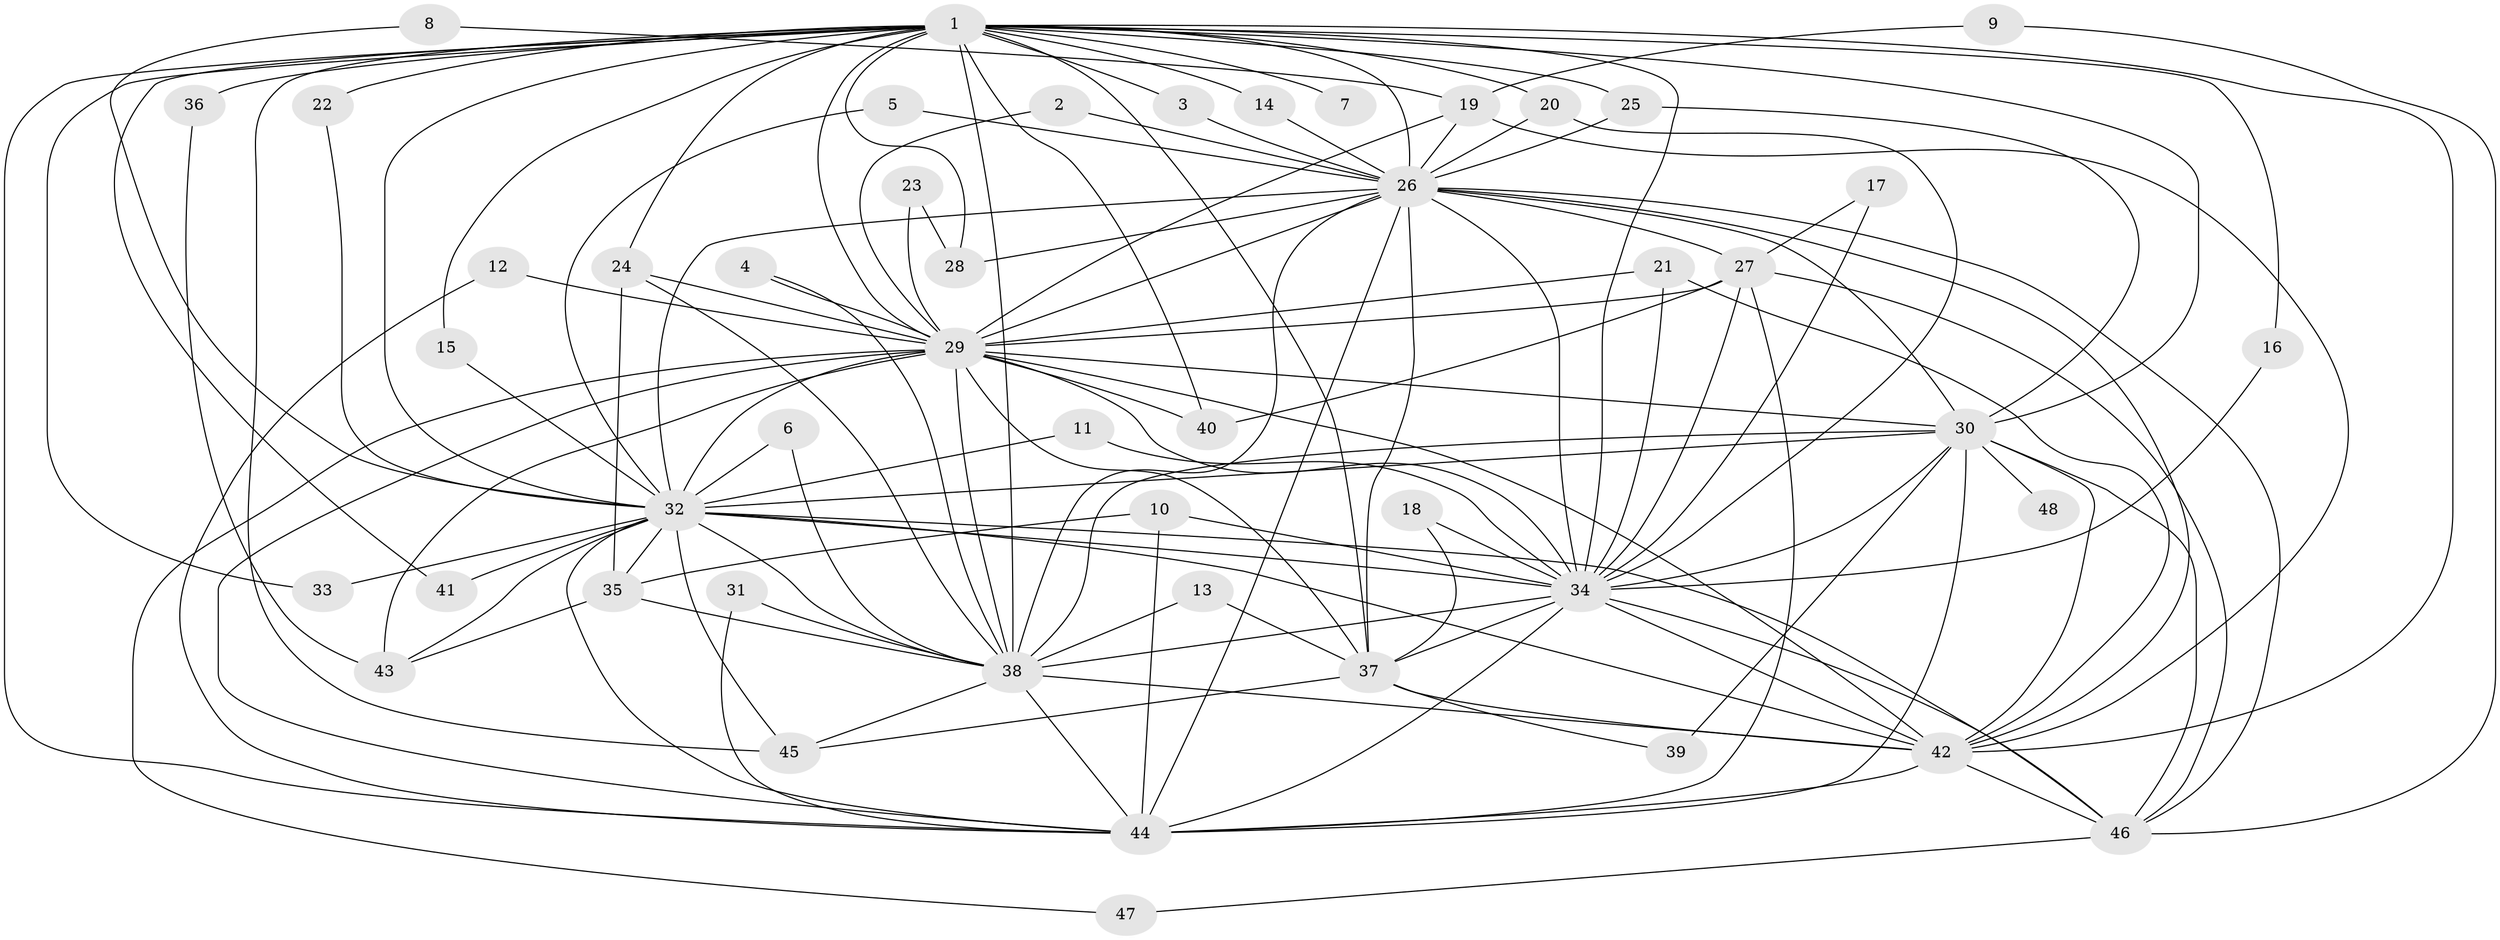// original degree distribution, {11: 0.010416666666666666, 29: 0.010416666666666666, 23: 0.010416666666666666, 27: 0.010416666666666666, 26: 0.010416666666666666, 21: 0.010416666666666666, 16: 0.020833333333333332, 20: 0.010416666666666666, 15: 0.010416666666666666, 6: 0.03125, 4: 0.03125, 2: 0.5416666666666666, 3: 0.22916666666666666, 5: 0.0625}
// Generated by graph-tools (version 1.1) at 2025/25/03/09/25 03:25:40]
// undirected, 48 vertices, 132 edges
graph export_dot {
graph [start="1"]
  node [color=gray90,style=filled];
  1;
  2;
  3;
  4;
  5;
  6;
  7;
  8;
  9;
  10;
  11;
  12;
  13;
  14;
  15;
  16;
  17;
  18;
  19;
  20;
  21;
  22;
  23;
  24;
  25;
  26;
  27;
  28;
  29;
  30;
  31;
  32;
  33;
  34;
  35;
  36;
  37;
  38;
  39;
  40;
  41;
  42;
  43;
  44;
  45;
  46;
  47;
  48;
  1 -- 3 [weight=1.0];
  1 -- 7 [weight=1.0];
  1 -- 14 [weight=1.0];
  1 -- 15 [weight=1.0];
  1 -- 16 [weight=1.0];
  1 -- 20 [weight=1.0];
  1 -- 22 [weight=2.0];
  1 -- 24 [weight=1.0];
  1 -- 25 [weight=1.0];
  1 -- 26 [weight=3.0];
  1 -- 28 [weight=1.0];
  1 -- 29 [weight=2.0];
  1 -- 30 [weight=3.0];
  1 -- 32 [weight=2.0];
  1 -- 33 [weight=2.0];
  1 -- 34 [weight=2.0];
  1 -- 36 [weight=2.0];
  1 -- 37 [weight=1.0];
  1 -- 38 [weight=2.0];
  1 -- 40 [weight=1.0];
  1 -- 41 [weight=1.0];
  1 -- 42 [weight=2.0];
  1 -- 44 [weight=2.0];
  1 -- 45 [weight=2.0];
  2 -- 26 [weight=1.0];
  2 -- 29 [weight=1.0];
  3 -- 26 [weight=1.0];
  4 -- 29 [weight=1.0];
  4 -- 38 [weight=1.0];
  5 -- 26 [weight=1.0];
  5 -- 32 [weight=1.0];
  6 -- 32 [weight=1.0];
  6 -- 38 [weight=1.0];
  8 -- 19 [weight=1.0];
  8 -- 32 [weight=1.0];
  9 -- 19 [weight=1.0];
  9 -- 46 [weight=1.0];
  10 -- 34 [weight=1.0];
  10 -- 35 [weight=1.0];
  10 -- 44 [weight=1.0];
  11 -- 32 [weight=1.0];
  11 -- 34 [weight=1.0];
  12 -- 29 [weight=1.0];
  12 -- 44 [weight=1.0];
  13 -- 37 [weight=1.0];
  13 -- 38 [weight=1.0];
  14 -- 26 [weight=1.0];
  15 -- 32 [weight=1.0];
  16 -- 34 [weight=1.0];
  17 -- 27 [weight=1.0];
  17 -- 34 [weight=1.0];
  18 -- 34 [weight=1.0];
  18 -- 37 [weight=1.0];
  19 -- 26 [weight=1.0];
  19 -- 29 [weight=1.0];
  19 -- 42 [weight=1.0];
  20 -- 26 [weight=1.0];
  20 -- 34 [weight=1.0];
  21 -- 29 [weight=1.0];
  21 -- 34 [weight=1.0];
  21 -- 42 [weight=1.0];
  22 -- 32 [weight=1.0];
  23 -- 28 [weight=1.0];
  23 -- 29 [weight=1.0];
  24 -- 29 [weight=2.0];
  24 -- 35 [weight=1.0];
  24 -- 38 [weight=1.0];
  25 -- 26 [weight=1.0];
  25 -- 30 [weight=1.0];
  26 -- 27 [weight=1.0];
  26 -- 28 [weight=2.0];
  26 -- 29 [weight=2.0];
  26 -- 30 [weight=2.0];
  26 -- 32 [weight=2.0];
  26 -- 34 [weight=1.0];
  26 -- 37 [weight=1.0];
  26 -- 38 [weight=2.0];
  26 -- 42 [weight=2.0];
  26 -- 44 [weight=1.0];
  26 -- 46 [weight=1.0];
  27 -- 29 [weight=2.0];
  27 -- 34 [weight=1.0];
  27 -- 40 [weight=1.0];
  27 -- 44 [weight=1.0];
  27 -- 46 [weight=1.0];
  29 -- 30 [weight=1.0];
  29 -- 32 [weight=2.0];
  29 -- 34 [weight=1.0];
  29 -- 37 [weight=1.0];
  29 -- 38 [weight=1.0];
  29 -- 40 [weight=1.0];
  29 -- 42 [weight=1.0];
  29 -- 43 [weight=2.0];
  29 -- 44 [weight=1.0];
  29 -- 47 [weight=1.0];
  30 -- 32 [weight=1.0];
  30 -- 34 [weight=1.0];
  30 -- 38 [weight=2.0];
  30 -- 39 [weight=1.0];
  30 -- 42 [weight=2.0];
  30 -- 44 [weight=1.0];
  30 -- 46 [weight=1.0];
  30 -- 48 [weight=2.0];
  31 -- 38 [weight=1.0];
  31 -- 44 [weight=1.0];
  32 -- 33 [weight=1.0];
  32 -- 34 [weight=1.0];
  32 -- 35 [weight=1.0];
  32 -- 38 [weight=1.0];
  32 -- 41 [weight=1.0];
  32 -- 42 [weight=1.0];
  32 -- 43 [weight=1.0];
  32 -- 44 [weight=1.0];
  32 -- 45 [weight=2.0];
  32 -- 46 [weight=1.0];
  34 -- 37 [weight=1.0];
  34 -- 38 [weight=1.0];
  34 -- 42 [weight=2.0];
  34 -- 44 [weight=3.0];
  34 -- 46 [weight=1.0];
  35 -- 38 [weight=1.0];
  35 -- 43 [weight=1.0];
  36 -- 43 [weight=1.0];
  37 -- 39 [weight=1.0];
  37 -- 42 [weight=1.0];
  37 -- 45 [weight=1.0];
  38 -- 42 [weight=1.0];
  38 -- 44 [weight=1.0];
  38 -- 45 [weight=1.0];
  42 -- 44 [weight=1.0];
  42 -- 46 [weight=1.0];
  46 -- 47 [weight=1.0];
}
